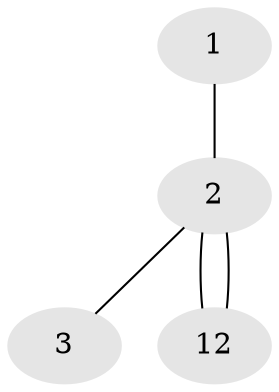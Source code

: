// Generated by graph-tools (version 1.1) at 2025/46/02/15/25 05:46:28]
// undirected, 4 vertices, 4 edges
graph export_dot {
graph [start="1"]
  node [color=gray90,style=filled];
  1 [super="+4+13+17+20"];
  2 [super="+5+6+7+11+15+19+20"];
  3 [super="+9+14+18"];
  12 [super="+15+16+18"];
  1 -- 2;
  2 -- 3;
  2 -- 12;
  2 -- 12;
}
